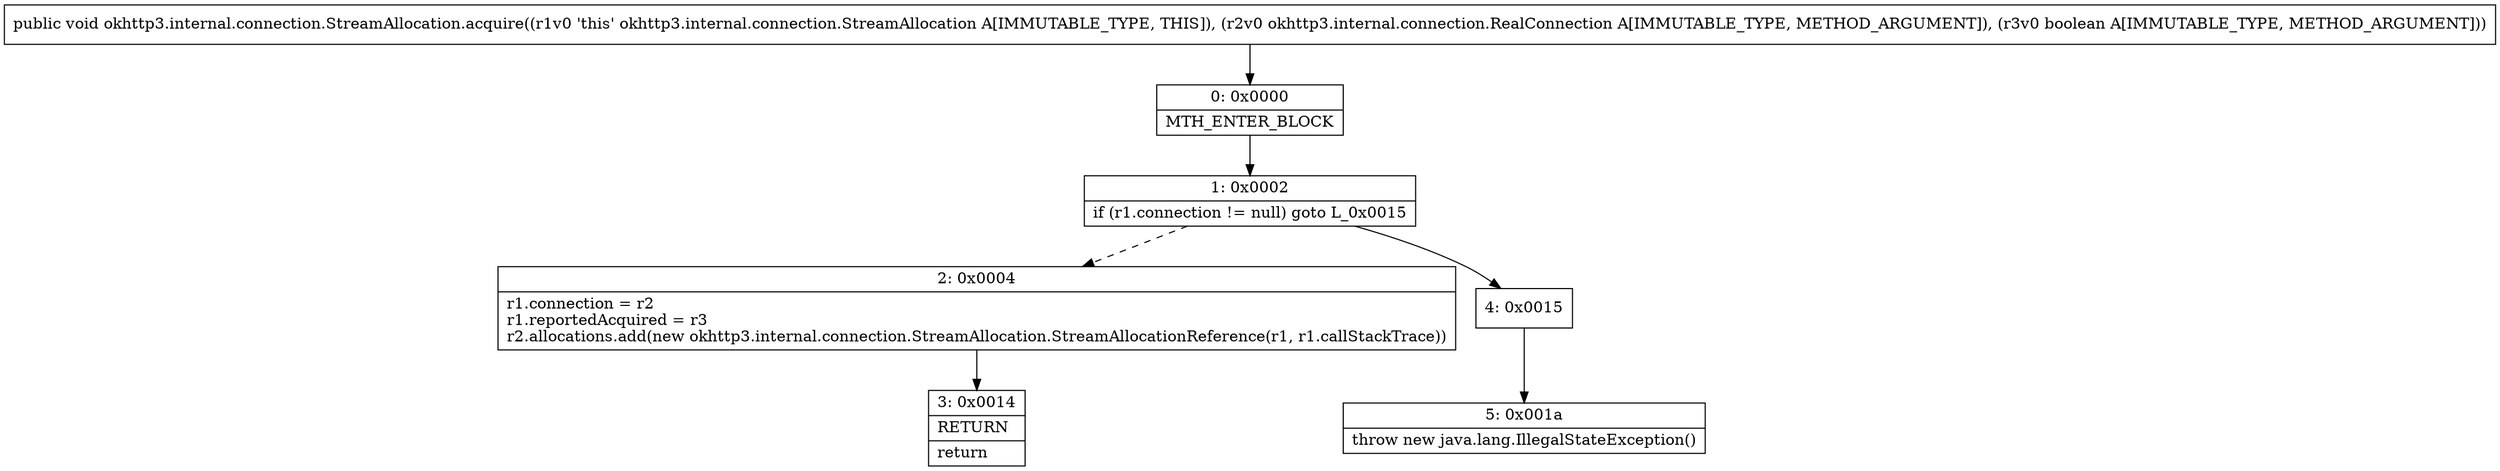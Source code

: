 digraph "CFG forokhttp3.internal.connection.StreamAllocation.acquire(Lokhttp3\/internal\/connection\/RealConnection;Z)V" {
Node_0 [shape=record,label="{0\:\ 0x0000|MTH_ENTER_BLOCK\l}"];
Node_1 [shape=record,label="{1\:\ 0x0002|if (r1.connection != null) goto L_0x0015\l}"];
Node_2 [shape=record,label="{2\:\ 0x0004|r1.connection = r2\lr1.reportedAcquired = r3\lr2.allocations.add(new okhttp3.internal.connection.StreamAllocation.StreamAllocationReference(r1, r1.callStackTrace))\l}"];
Node_3 [shape=record,label="{3\:\ 0x0014|RETURN\l|return\l}"];
Node_4 [shape=record,label="{4\:\ 0x0015}"];
Node_5 [shape=record,label="{5\:\ 0x001a|throw new java.lang.IllegalStateException()\l}"];
MethodNode[shape=record,label="{public void okhttp3.internal.connection.StreamAllocation.acquire((r1v0 'this' okhttp3.internal.connection.StreamAllocation A[IMMUTABLE_TYPE, THIS]), (r2v0 okhttp3.internal.connection.RealConnection A[IMMUTABLE_TYPE, METHOD_ARGUMENT]), (r3v0 boolean A[IMMUTABLE_TYPE, METHOD_ARGUMENT])) }"];
MethodNode -> Node_0;
Node_0 -> Node_1;
Node_1 -> Node_2[style=dashed];
Node_1 -> Node_4;
Node_2 -> Node_3;
Node_4 -> Node_5;
}

